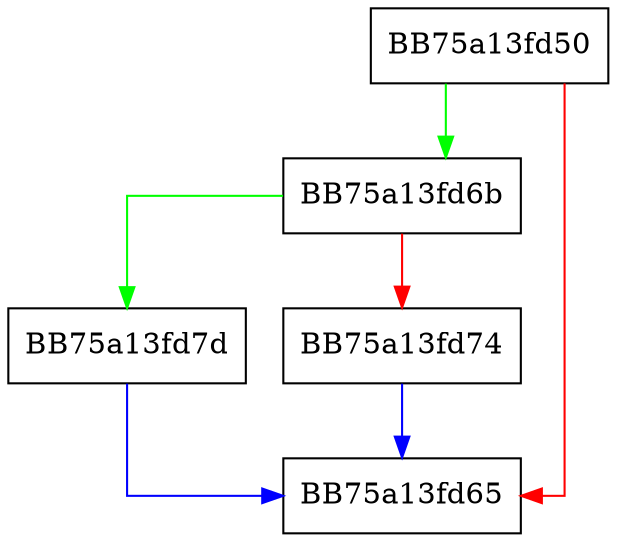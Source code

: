 digraph GetScanTrackingId {
  node [shape="box"];
  graph [splines=ortho];
  BB75a13fd50 -> BB75a13fd6b [color="green"];
  BB75a13fd50 -> BB75a13fd65 [color="red"];
  BB75a13fd6b -> BB75a13fd7d [color="green"];
  BB75a13fd6b -> BB75a13fd74 [color="red"];
  BB75a13fd74 -> BB75a13fd65 [color="blue"];
  BB75a13fd7d -> BB75a13fd65 [color="blue"];
}